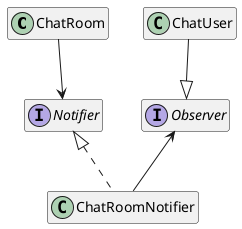 @startuml

hide empty members

class ChatRoom
class ChatUser
class ChatRoomNotifier
interface Notifier
interface Observer

ChatUser --|> Observer
Observer <-- ChatRoomNotifier

ChatRoom --> Notifier
Notifier <|.. ChatRoomNotifier

@enduml
